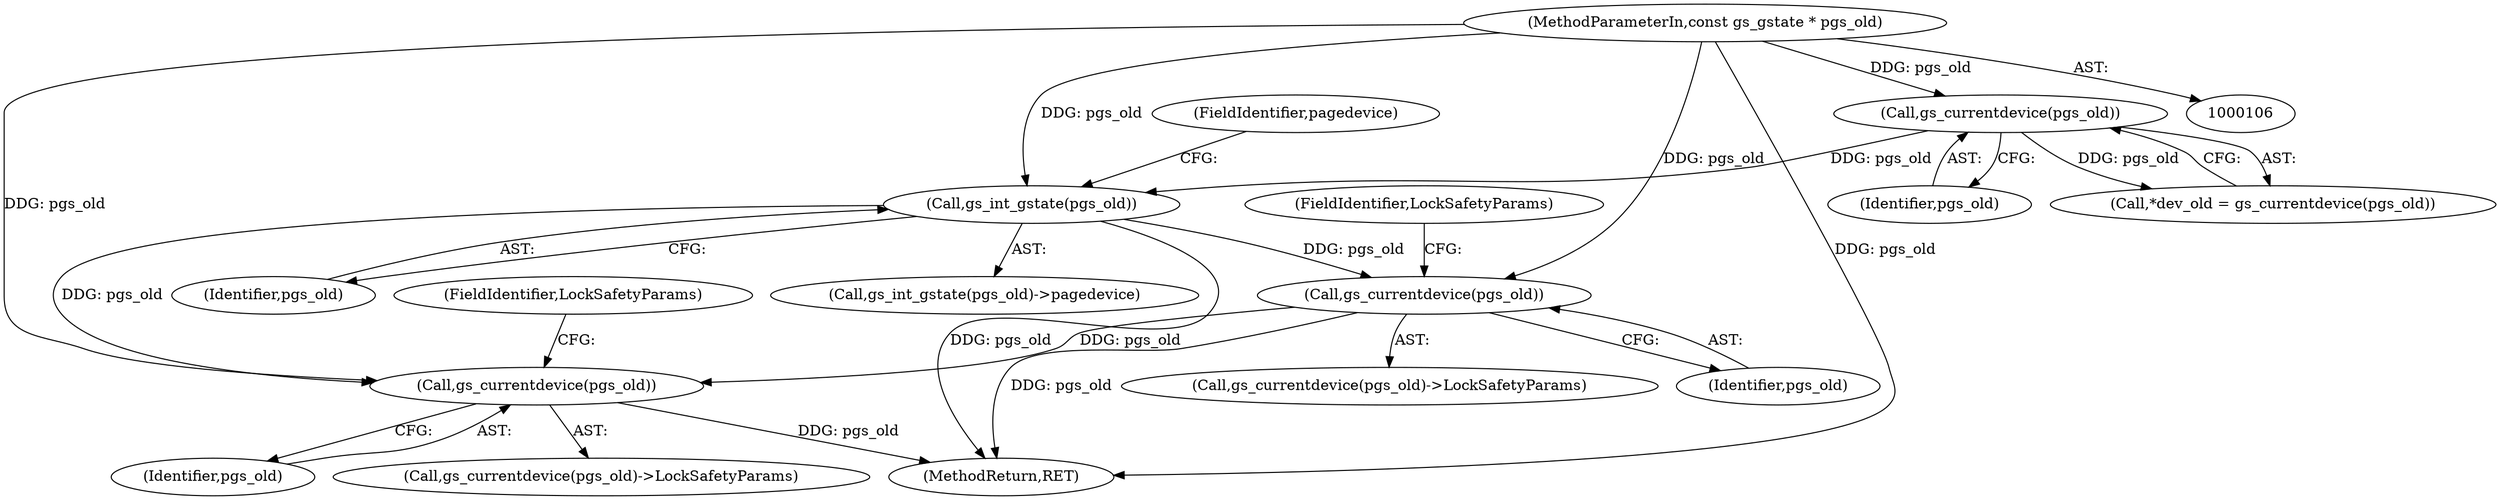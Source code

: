 digraph "0_ghostscript_aeea342904978c9fe17d85f4906a0f6fcce2d315@pointer" {
"1000213" [label="(Call,gs_currentdevice(pgs_old))"];
"1000128" [label="(Call,gs_int_gstate(pgs_old))"];
"1000114" [label="(Call,gs_currentdevice(pgs_old))"];
"1000108" [label="(MethodParameterIn,const gs_gstate * pgs_old)"];
"1000232" [label="(Call,gs_currentdevice(pgs_old))"];
"1000215" [label="(FieldIdentifier,LockSafetyParams)"];
"1000115" [label="(Identifier,pgs_old)"];
"1000129" [label="(Identifier,pgs_old)"];
"1000233" [label="(Identifier,pgs_old)"];
"1000114" [label="(Call,gs_currentdevice(pgs_old))"];
"1000213" [label="(Call,gs_currentdevice(pgs_old))"];
"1000231" [label="(Call,gs_currentdevice(pgs_old)->LockSafetyParams)"];
"1000127" [label="(Call,gs_int_gstate(pgs_old)->pagedevice)"];
"1000243" [label="(MethodReturn,RET)"];
"1000128" [label="(Call,gs_int_gstate(pgs_old))"];
"1000130" [label="(FieldIdentifier,pagedevice)"];
"1000112" [label="(Call,*dev_old = gs_currentdevice(pgs_old))"];
"1000234" [label="(FieldIdentifier,LockSafetyParams)"];
"1000232" [label="(Call,gs_currentdevice(pgs_old))"];
"1000214" [label="(Identifier,pgs_old)"];
"1000108" [label="(MethodParameterIn,const gs_gstate * pgs_old)"];
"1000212" [label="(Call,gs_currentdevice(pgs_old)->LockSafetyParams)"];
"1000213" -> "1000212"  [label="AST: "];
"1000213" -> "1000214"  [label="CFG: "];
"1000214" -> "1000213"  [label="AST: "];
"1000215" -> "1000213"  [label="CFG: "];
"1000213" -> "1000243"  [label="DDG: pgs_old"];
"1000128" -> "1000213"  [label="DDG: pgs_old"];
"1000108" -> "1000213"  [label="DDG: pgs_old"];
"1000213" -> "1000232"  [label="DDG: pgs_old"];
"1000128" -> "1000127"  [label="AST: "];
"1000128" -> "1000129"  [label="CFG: "];
"1000129" -> "1000128"  [label="AST: "];
"1000130" -> "1000128"  [label="CFG: "];
"1000128" -> "1000243"  [label="DDG: pgs_old"];
"1000114" -> "1000128"  [label="DDG: pgs_old"];
"1000108" -> "1000128"  [label="DDG: pgs_old"];
"1000128" -> "1000232"  [label="DDG: pgs_old"];
"1000114" -> "1000112"  [label="AST: "];
"1000114" -> "1000115"  [label="CFG: "];
"1000115" -> "1000114"  [label="AST: "];
"1000112" -> "1000114"  [label="CFG: "];
"1000114" -> "1000112"  [label="DDG: pgs_old"];
"1000108" -> "1000114"  [label="DDG: pgs_old"];
"1000108" -> "1000106"  [label="AST: "];
"1000108" -> "1000243"  [label="DDG: pgs_old"];
"1000108" -> "1000232"  [label="DDG: pgs_old"];
"1000232" -> "1000231"  [label="AST: "];
"1000232" -> "1000233"  [label="CFG: "];
"1000233" -> "1000232"  [label="AST: "];
"1000234" -> "1000232"  [label="CFG: "];
"1000232" -> "1000243"  [label="DDG: pgs_old"];
}
